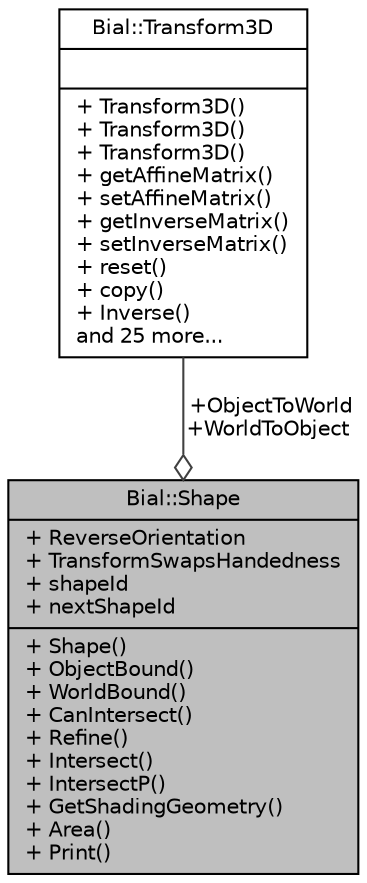 digraph "Bial::Shape"
{
  edge [fontname="Helvetica",fontsize="10",labelfontname="Helvetica",labelfontsize="10"];
  node [fontname="Helvetica",fontsize="10",shape=record];
  Node1 [label="{Bial::Shape\n|+ ReverseOrientation\l+ TransformSwapsHandedness\l+ shapeId\l+ nextShapeId\l|+ Shape()\l+ ObjectBound()\l+ WorldBound()\l+ CanIntersect()\l+ Refine()\l+ Intersect()\l+ IntersectP()\l+ GetShadingGeometry()\l+ Area()\l+ Print()\l}",height=0.2,width=0.4,color="black", fillcolor="grey75", style="filled", fontcolor="black"];
  Node2 -> Node1 [color="grey25",fontsize="10",style="solid",label=" +ObjectToWorld\n+WorldToObject" ,arrowhead="odiamond",fontname="Helvetica"];
  Node2 [label="{Bial::Transform3D\n||+ Transform3D()\l+ Transform3D()\l+ Transform3D()\l+ getAffineMatrix()\l+ setAffineMatrix()\l+ getInverseMatrix()\l+ setInverseMatrix()\l+ reset()\l+ copy()\l+ Inverse()\land 25 more...\l}",height=0.2,width=0.4,color="black", fillcolor="white", style="filled",URL="$group__render__geom.html#class_bial_1_1_transform3_d",tooltip="The Transform3D class holds affine matrices and is used to apply geometric transformations over carte..."];
}
